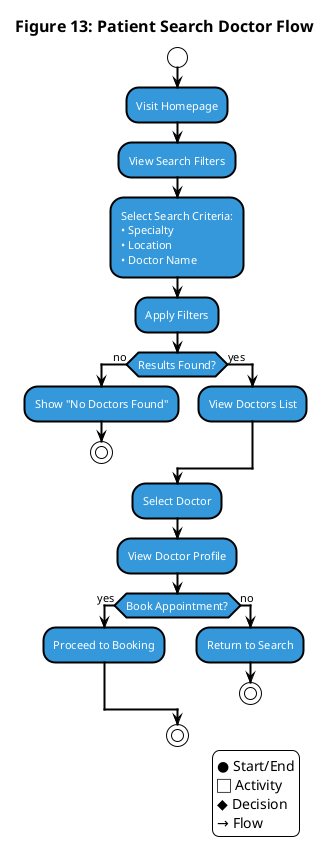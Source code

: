 @startuml Patient_Search_Doctor_Activity
!theme plain
skinparam backgroundColor white
skinparam activityBorderColor black
skinparam activityBackgroundColor #3498db
skinparam startColor black
skinparam endColor black
skinparam decisionBorderColor black
skinparam decisionBackgroundColor white
skinparam arrowColor black
skinparam activityFontColor white
skinparam decisionFontColor black
skinparam activityFontSize 11
skinparam decisionFontSize 10
skinparam titleFontSize 16
skinparam titleFontColor black
skinparam activityBorderThickness 2
skinparam decisionBorderThickness 2
skinparam arrowThickness 2
skinparam shadowing false

title Figure 13: Patient Search Doctor Flow

start

:Visit Homepage;

:View Search Filters;

:Select Search Criteria:
• Specialty
• Location
• Doctor Name;

:Apply Filters;

if (Results Found?) then (no)
  :Show "No Doctors Found";
  stop
else (yes)
  :View Doctors List;
endif

:Select Doctor;

:View Doctor Profile;

if (Book Appointment?) then (yes)
  :Proceed to Booking;
else (no)
  :Return to Search;
  stop
endif

stop

legend right
● Start/End
⬜ Activity
◆ Decision
→ Flow
endlegend

@enduml 
